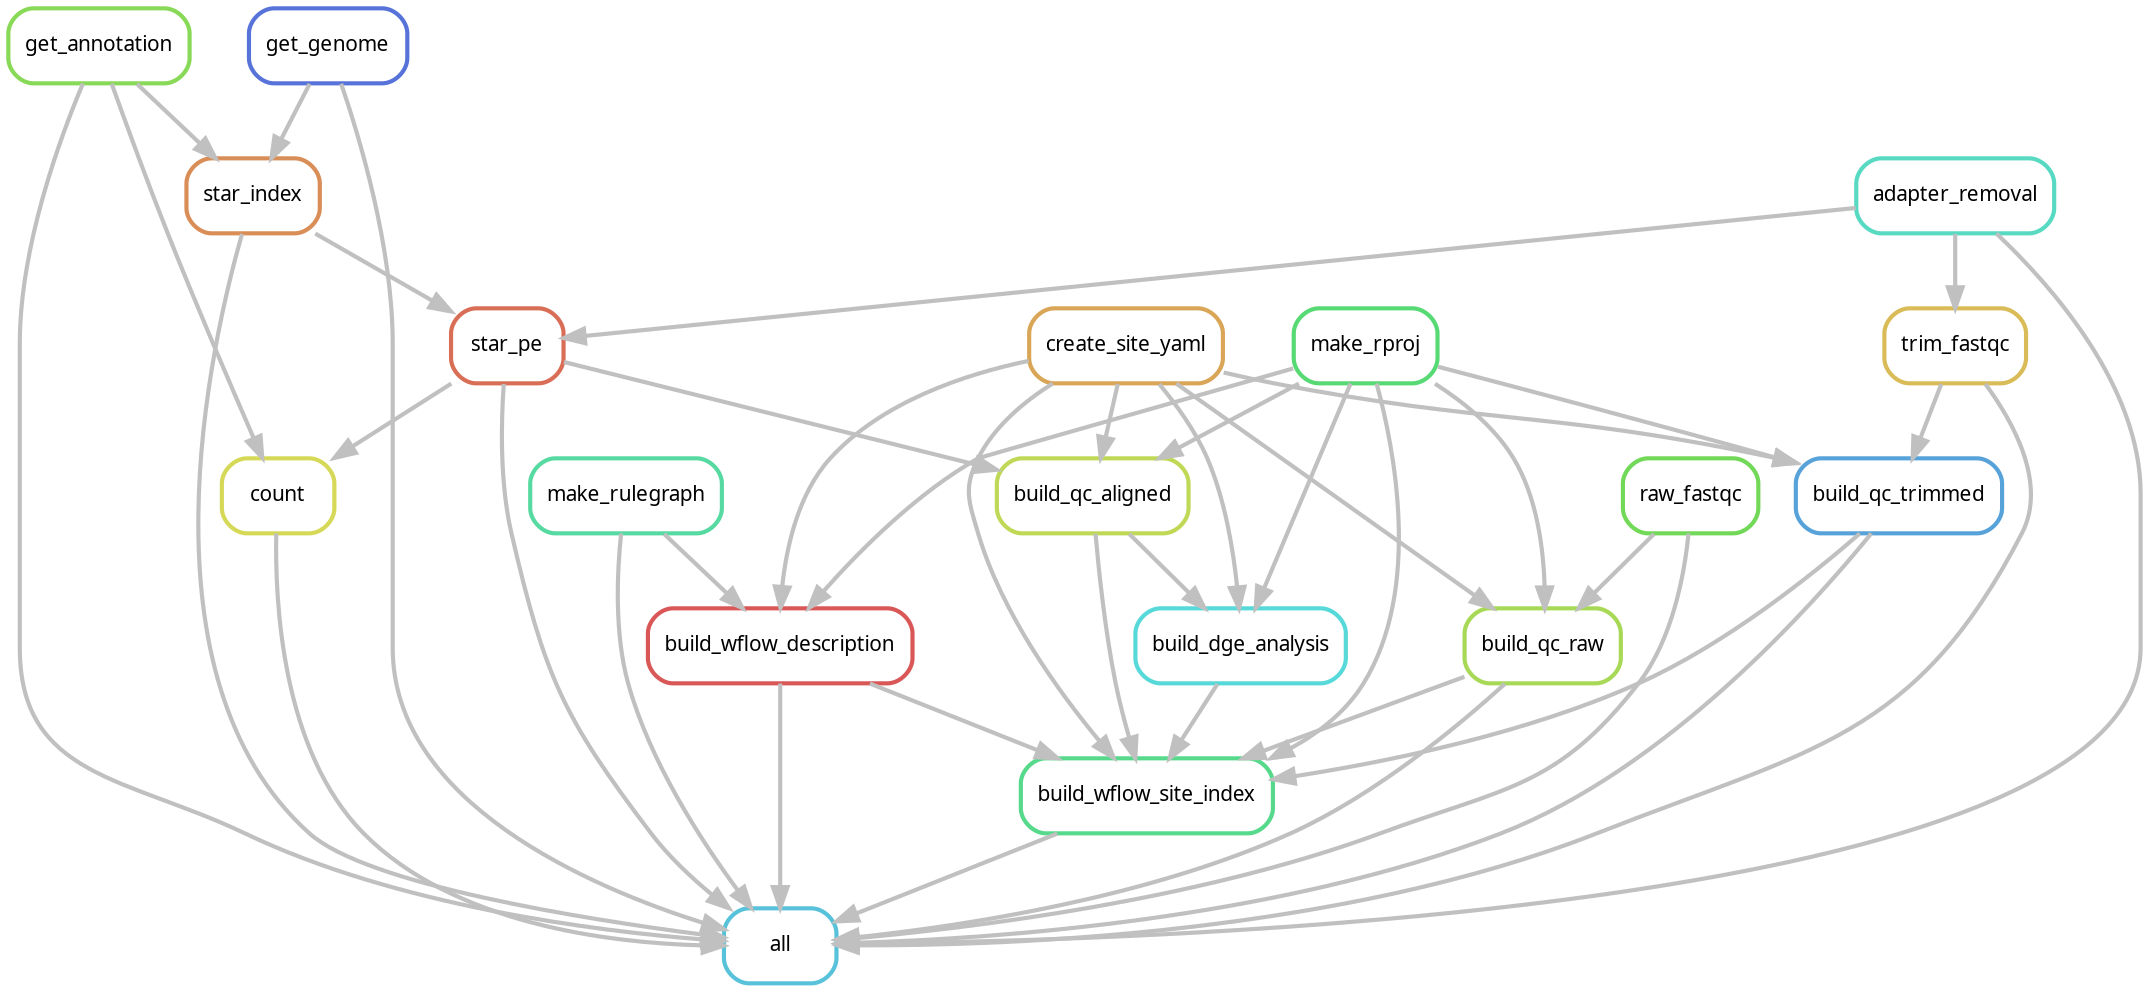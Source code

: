digraph snakemake_dag {
    graph[bgcolor=white, margin=0];
    node[shape=box, style=rounded, fontname=sans,                 fontsize=10, penwidth=2];
    edge[penwidth=2, color=grey];
	0[label = "all", color = "0.53 0.6 0.85", style="rounded"];
	1[label = "star_pe", color = "0.03 0.6 0.85", style="rounded"];
	2[label = "count", color = "0.17 0.6 0.85", style="rounded"];
	3[label = "raw_fastqc", color = "0.30 0.6 0.85", style="rounded"];
	4[label = "adapter_removal", color = "0.47 0.6 0.85", style="rounded"];
	5[label = "trim_fastqc", color = "0.13 0.6 0.85", style="rounded"];
	6[label = "get_annotation", color = "0.27 0.6 0.85", style="rounded"];
	7[label = "build_wflow_description", color = "0.00 0.6 0.85", style="rounded"];
	8[label = "build_qc_raw", color = "0.23 0.6 0.85", style="rounded"];
	9[label = "build_wflow_site_index", color = "0.40 0.6 0.85", style="rounded"];
	10[label = "make_rulegraph", color = "0.43 0.6 0.85", style="rounded"];
	11[label = "get_genome", color = "0.63 0.6 0.85", style="rounded"];
	12[label = "build_qc_trimmed", color = "0.57 0.6 0.85", style="rounded"];
	13[label = "star_index", color = "0.07 0.6 0.85", style="rounded"];
	14[label = "make_rproj", color = "0.37 0.6 0.85", style="rounded"];
	15[label = "create_site_yaml", color = "0.10 0.6 0.85", style="rounded"];
	16[label = "build_qc_aligned", color = "0.20 0.6 0.85", style="rounded"];
	17[label = "build_dge_analysis", color = "0.50 0.6 0.85", style="rounded"];
	7 -> 0
	1 -> 0
	13 -> 0
	2 -> 0
	5 -> 0
	6 -> 0
	3 -> 0
	9 -> 0
	4 -> 0
	10 -> 0
	12 -> 0
	8 -> 0
	11 -> 0
	13 -> 1
	4 -> 1
	6 -> 2
	1 -> 2
	4 -> 5
	14 -> 7
	15 -> 7
	10 -> 7
	3 -> 8
	15 -> 8
	14 -> 8
	7 -> 9
	15 -> 9
	16 -> 9
	14 -> 9
	17 -> 9
	8 -> 9
	12 -> 9
	14 -> 12
	15 -> 12
	5 -> 12
	6 -> 13
	11 -> 13
	14 -> 16
	1 -> 16
	15 -> 16
	16 -> 17
	14 -> 17
	15 -> 17
}            
